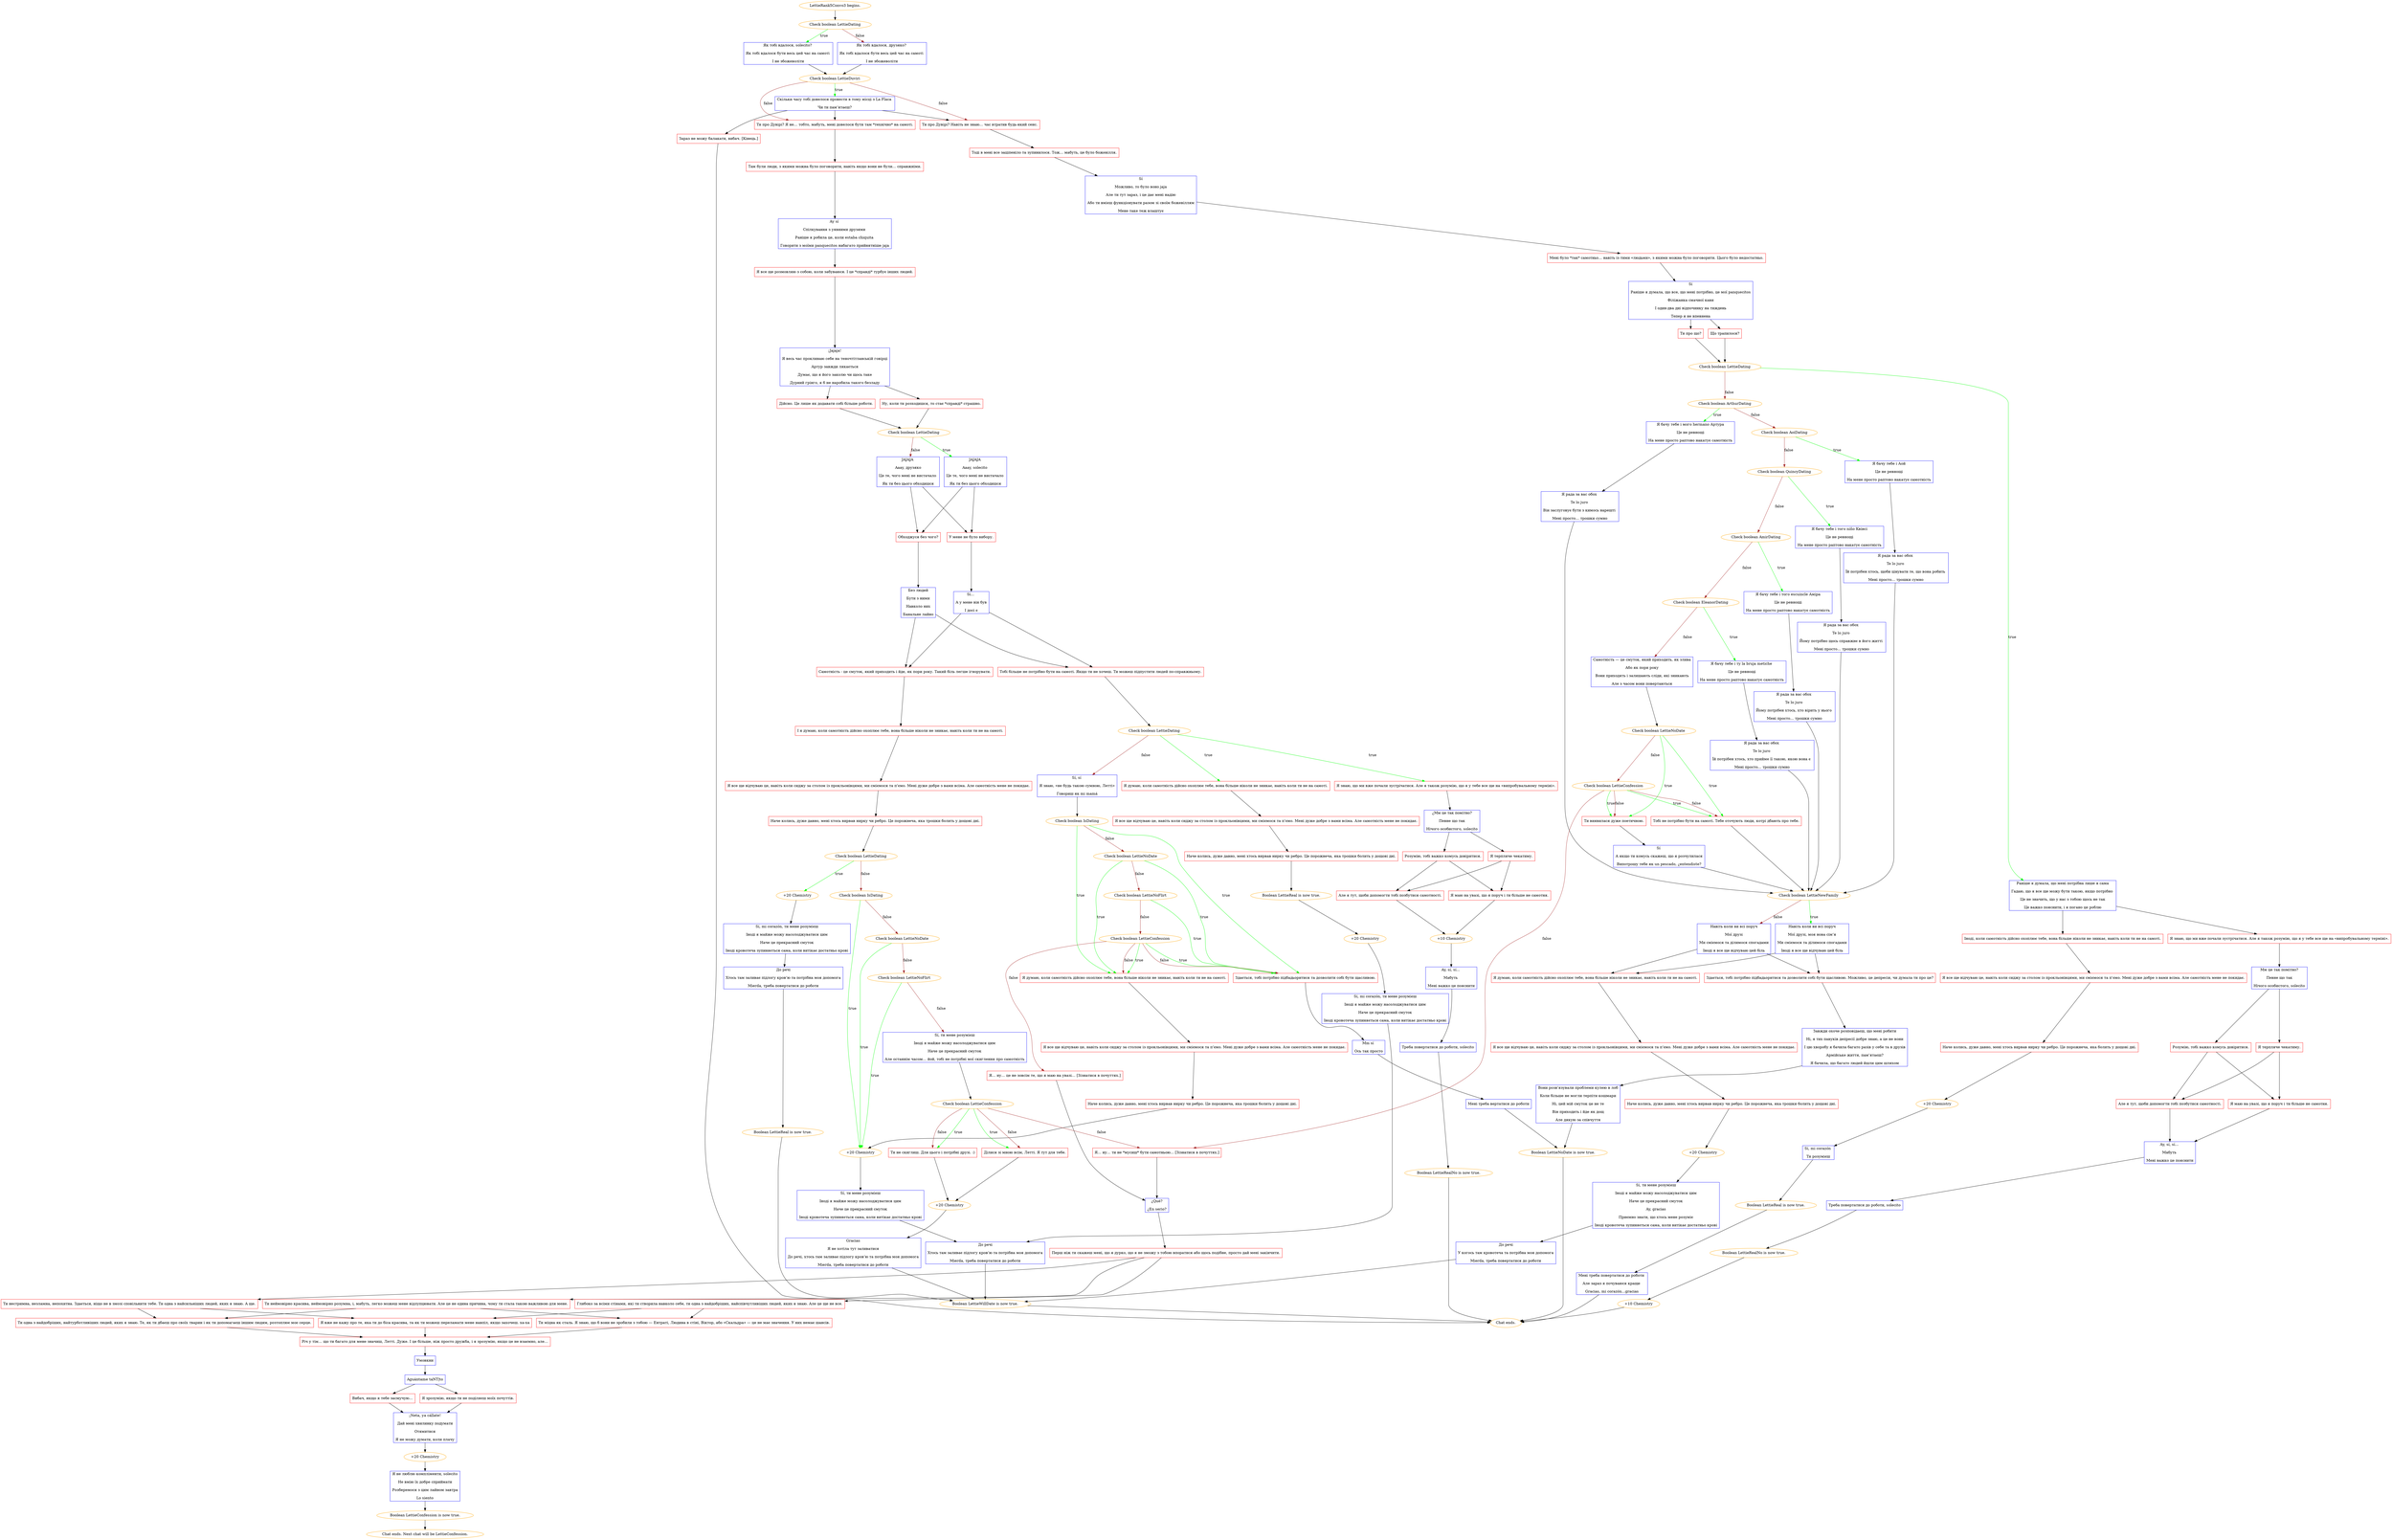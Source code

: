 digraph {
	"LettieRank5Convo3 begins." [color=orange];
		"LettieRank5Convo3 begins." -> j3431786115;
	j3431786115 [label="Check boolean LettieDating",color=orange];
		j3431786115 -> j1603352180 [label=true,color=green];
		j3431786115 -> j2015013873 [label=false,color=brown];
	j1603352180 [label="Як тобі вдалося, solecito? 
Як тобі вдалося бути весь цей час на самоті 
І не збожеволіти",shape=box,color=blue];
		j1603352180 -> j1513894469;
	j2015013873 [label="Як тобі вдалося, друзяко? 
Як тобі вдалося бути весь цей час на самоті 
І не збожеволіти",shape=box,color=blue];
		j2015013873 -> j1513894469;
	j1513894469 [label="Check boolean LettieDuviri",color=orange];
		j1513894469 -> j2265565179 [label=true,color=green];
		j1513894469 -> j3696587806 [label=false,color=brown];
		j1513894469 -> j465895205 [label=false,color=brown];
	j2265565179 [label="Скільки часу тобі довелося провести в тому місці з La Flaca 
Чи ти пам’ятаєш?",shape=box,color=blue];
		j2265565179 -> j3696587806;
		j2265565179 -> j465895205;
		j2265565179 -> j3969975292;
	j3696587806 [label="Ти про Дувірі? Навіть не знаю… час втратив будь-який сенс.",shape=box,color=red];
		j3696587806 -> j2080504848;
	j465895205 [label="Ти про Дувірі? Я не… тобто, мабуть, мені довелося бути там *технічно* на самоті.",shape=box,color=red];
		j465895205 -> j4163989672;
	j3969975292 [label="Зараз не можу балакати, вибач. [Кінець.]",shape=box,color=red];
		j3969975292 -> "Chat ends.";
	j2080504848 [label="Тоді в мені все заціпеніло та зупинилося. Тож… мабуть, це було божевілля.",shape=box,color=red];
		j2080504848 -> j3905105130;
	j4163989672 [label="Там були люди, з якими можна було поговорити, навіть якщо вони не були… справжніми.",shape=box,color=red];
		j4163989672 -> j2382220063;
	"Chat ends." [color=orange];
	j3905105130 [label="Sí
Можливо, то було воно jaja
Але ти тут зараз, і це дає мені надію
Або ти вмієш функціонувати разом зі своїм божевіллям
Мене таке теж влаштує",shape=box,color=blue];
		j3905105130 -> j4212996812;
	j2382220063 [label="Ay sí 
Спілкування з уявними друзями 
Раніше я робила це, коли estaba chiquita 
Говорити з моїми panquecitos набагато прийнятніше jaja",shape=box,color=blue];
		j2382220063 -> j1836211657;
	j4212996812 [label="Мені було *так* самотньо… навіть із тими «людьми», з якими можна було поговорити. Цього було недостатньо.",shape=box,color=red];
		j4212996812 -> j2758289858;
	j1836211657 [label="Я все ще розмовляю з собою, коли забуваюся. І це *справді* турбує інших людей.",shape=box,color=red];
		j1836211657 -> j3585635685;
	j2758289858 [label="Sí
Раніше я думала, що все, що мені потрібно, це мої panquecitos
Філіжанка смачної кави
І один-два дні відпочинку на тиждень
Тепер я не впевнена",shape=box,color=blue];
		j2758289858 -> j3539954809;
		j2758289858 -> j1357373328;
	j3585635685 [label="¡Jajaja!
Я весь час проклинаю себе на теночтітланській говірці
Артур завжди лякається
Думає, що я його заколю чи щось таке
Дурний грінго, я б не наробила такого безладу",shape=box,color=blue];
		j3585635685 -> j2715774062;
		j3585635685 -> j3054549486;
	j3539954809 [label="Ти про що?",shape=box,color=red];
		j3539954809 -> j3706178351;
	j1357373328 [label="Що трапилося?",shape=box,color=red];
		j1357373328 -> j3706178351;
	j2715774062 [label="Ну, коли ти розходишся, то стає *справді* страшно.",shape=box,color=red];
		j2715774062 -> j2781908573;
	j3054549486 [label="Дійсно. Це лише як додавати собі більше роботи.",shape=box,color=red];
		j3054549486 -> j2781908573;
	j3706178351 [label="Check boolean LettieDating",color=orange];
		j3706178351 -> j4042346389 [label=true,color=green];
		j3706178351 -> j2058576540 [label=false,color=brown];
	j2781908573 [label="Check boolean LettieDating",color=orange];
		j2781908573 -> j3854590908 [label=true,color=green];
		j2781908573 -> j1599363836 [label=false,color=brown];
	j4042346389 [label="Раніше я думала, що мені потрібна лише я сама
Гадаю, що я все ще можу бути такою, якщо потрібно 
Це не значить, що у нас з тобою щось не так
Це важко пояснити, і я погано це роблю",shape=box,color=blue];
		j4042346389 -> j535284349;
		j4042346389 -> j1696597171;
	j2058576540 [label="Check boolean ArthurDating",color=orange];
		j2058576540 -> j2498635855 [label=true,color=green];
		j2058576540 -> j737259859 [label=false,color=brown];
	j3854590908 [label="JAJAJA 
Aaay, solecito 
Це те, чого мені не вистачало 
Як ти без цього обходишся",shape=box,color=blue];
		j3854590908 -> j426970892;
		j3854590908 -> j2019920421;
	j1599363836 [label="JAJAJA 
Aaay, друзяко
Це те, чого мені не вистачало 
Як ти без цього обходишся",shape=box,color=blue];
		j1599363836 -> j426970892;
		j1599363836 -> j2019920421;
	j535284349 [label="Я знаю, що ми вже почали зустрічатися. Але я також розумію, що я у тебе все ще на «випробувальному терміні».",shape=box,color=red];
		j535284349 -> j2357956460;
	j1696597171 [label="Іноді, коли самотність дійсно охоплює тебе, вона більше ніколи не зникає, навіть коли ти не на самоті.",shape=box,color=red];
		j1696597171 -> j2159407020;
	j2498635855 [label="Я бачу тебе і мого hermano Артура
Це не ревнощі
На мене просто раптово накатує самотність",shape=box,color=blue];
		j2498635855 -> j2029167276;
	j737259859 [label="Check boolean AoiDating",color=orange];
		j737259859 -> j2948549126 [label=true,color=green];
		j737259859 -> j3783233695 [label=false,color=brown];
	j426970892 [label="Обходжуся без чого?",shape=box,color=red];
		j426970892 -> j2282516881;
	j2019920421 [label="У мене не було вибору.",shape=box,color=red];
		j2019920421 -> j3447108117;
	j2357956460 [label="Мм це так помітно?
Певне що так
Нічого особистого, solecito",shape=box,color=blue];
		j2357956460 -> j1830547009;
		j2357956460 -> j2020041183;
	j2159407020 [label="Я все ще відчуваю це, навіть коли сиджу за столом із прокльонівцями, ми сміємося та п’ємо. Мені дуже добре з вами всіма. Але самотність мене не покидає.",shape=box,color=red];
		j2159407020 -> j3174167961;
	j2029167276 [label="Я рада за вас обох 
Te lo juro 
Він заслуговує бути з кимось нарешті 
Мені просто… трошки сумно",shape=box,color=blue];
		j2029167276 -> j3973502553;
	j2948549126 [label="Я бачу тебе і Аой
Це не ревнощі
На мене просто раптово накатує самотність",shape=box,color=blue];
		j2948549126 -> j2779800986;
	j3783233695 [label="Check boolean QuincyDating",color=orange];
		j3783233695 -> j2415638108 [label=true,color=green];
		j3783233695 -> j4017564867 [label=false,color=brown];
	j2282516881 [label="Без людей
Бути з ними
Навколо них
Банальне лайно",shape=box,color=blue];
		j2282516881 -> j3699132853;
		j2282516881 -> j3709762123;
	j3447108117 [label="Sí... 
А у мене він був
І досі є",shape=box,color=blue];
		j3447108117 -> j3699132853;
		j3447108117 -> j3709762123;
	j1830547009 [label="Розумію, тобі важко комусь довіритися.",shape=box,color=red];
		j1830547009 -> j139462324;
		j1830547009 -> j3708544227;
	j2020041183 [label="Я терпляче чекатиму.",shape=box,color=red];
		j2020041183 -> j139462324;
		j2020041183 -> j3708544227;
	j3174167961 [label="Наче колись, дуже давно, мені хтось вирвав нирку чи ребро. Це порожнеча, яка болить у дощові дні.",shape=box,color=red];
		j3174167961 -> j4287318422;
	j3973502553 [label="Check boolean LettieNewFamily",color=orange];
		j3973502553 -> j1680877143 [label=true,color=green];
		j3973502553 -> j488931352 [label=false,color=brown];
	j2779800986 [label="Я рада за вас обох 
Te lo juro 
Їй потрібен хтось, щоби цінувати те, що вона робить 
Мені просто… трошки сумно",shape=box,color=blue];
		j2779800986 -> j3973502553;
	j2415638108 [label="Я бачу тебе і того niño Квінсі
Це не ревнощі
На мене просто раптово накатує самотність",shape=box,color=blue];
		j2415638108 -> j2253338795;
	j4017564867 [label="Check boolean AmirDating",color=orange];
		j4017564867 -> j2543482870 [label=true,color=green];
		j4017564867 -> j3605870994 [label=false,color=brown];
	j3699132853 [label="Самотність - це смуток, який приходить і йде, як пори року. Такий біль легше ігнорувати.",shape=box,color=red];
		j3699132853 -> j95489281;
	j3709762123 [label="Тобі більше не потрібно бути на самоті. Якщо ти не хочеш. Ти можеш підпустити людей по-справжньому.",shape=box,color=red];
		j3709762123 -> j2887806631;
	j139462324 [label="Але я тут, щоби допомогти тобі позбутися самотності.",shape=box,color=red];
		j139462324 -> j1018074709;
	j3708544227 [label="Я маю на увазі, що я поруч і ти більше не самотня.",shape=box,color=red];
		j3708544227 -> j1018074709;
	j4287318422 [label="+20 Chemistry",color=orange];
		j4287318422 -> j1187953474;
	j1680877143 [label="Навіть коли ви всі поруч
Мої друзі, моя нова сім’я
Ми сміємося та ділимося спогадами
Іноді я все ще відчуваю цей біль",shape=box,color=blue];
		j1680877143 -> j3717465773;
		j1680877143 -> j1692341573;
	j488931352 [label="Навіть коли ви всі поруч
Мої друзі
Ми сміємося та ділимося спогадами
Іноді я все ще відчуваю цей біль",shape=box,color=blue];
		j488931352 -> j3717465773;
		j488931352 -> j1692341573;
	j2253338795 [label="Я рада за вас обох 
Te lo juro 
Йому потрібно щось справжнє в його житті 
Мені просто… трошки сумно",shape=box,color=blue];
		j2253338795 -> j3973502553;
	j2543482870 [label="Я бачу тебе і того escuincle Аміра
Це не ревнощі
На мене просто раптово накатує самотність",shape=box,color=blue];
		j2543482870 -> j1971994167;
	j3605870994 [label="Check boolean EleanorDating",color=orange];
		j3605870994 -> j510241970 [label=true,color=green];
		j3605870994 -> j157224599 [label=false,color=brown];
	j95489281 [label="І я думаю, коли самотність дійсно охоплює тебе, вона більше ніколи не зникає, навіть коли ти не на самоті.",shape=box,color=red];
		j95489281 -> j4241655918;
	j2887806631 [label="Check boolean LettieDating",color=orange];
		j2887806631 -> j2826308380 [label=true,color=green];
		j2887806631 -> j3671396832 [label=true,color=green];
		j2887806631 -> j700092756 [label=false,color=brown];
	j1018074709 [label="Ay, sí, sí... 
Мабуть 
Мені важко це пояснити",shape=box,color=blue];
		j1018074709 -> j2588915845;
	j1187953474 [label="Sí, mi corazón 
Ти розумієш",shape=box,color=blue];
		j1187953474 -> j2788920008;
	j3717465773 [label="Я думаю, коли самотність дійсно охоплює тебе, вона більше ніколи не зникає, навіть коли ти не на самоті.",shape=box,color=red];
		j3717465773 -> j4221005242;
	j1692341573 [label="Здається, тобі потрібно підбадьоритися та дозволити собі бути щасливою. Можливо, це депресія, чи думала ти про це?",shape=box,color=red];
		j1692341573 -> j3912047938;
	j1971994167 [label="Я рада за вас обох 
Te lo juro 
Йому потрібен хтось, хто вірить у нього 
Мені просто… трошки сумно",shape=box,color=blue];
		j1971994167 -> j3973502553;
	j510241970 [label="Я бачу тебе і ту la bruja metiche 
Це не ревнощі
На мене просто раптово накатує самотність",shape=box,color=blue];
		j510241970 -> j2211266651;
	j157224599 [label="Самотність — це смуток, який приходить, як злива
Або як пори року
Вони приходять і залишають сліди, які зникають
Але з часом вони повертаються",shape=box,color=blue];
		j157224599 -> j2778667326;
	j4241655918 [label="Я все ще відчуваю це, навіть коли сиджу за столом із прокльонівцями, ми сміємося та п’ємо. Мені дуже добре з вами всіма. Але самотність мене не покидає.",shape=box,color=red];
		j4241655918 -> j2916461406;
	j2826308380 [label="Я знаю, що ми вже почали зустрічатися. Але я також розумію, що я у тебе все ще на «випробувальному терміні».",shape=box,color=red];
		j2826308380 -> j1502748604;
	j3671396832 [label="Я думаю, коли самотність дійсно охоплює тебе, вона більше ніколи не зникає, навіть коли ти не на самоті.",shape=box,color=red];
		j3671396832 -> j1937913085;
	j700092756 [label="Sí, sí 
Я знаю, «не будь такою сумною, Летті»
Говориш як mi mamá",shape=box,color=blue];
		j700092756 -> j2867204249;
	j2588915845 [label="Треба повертатися до роботи, solecito",shape=box,color=blue];
		j2588915845 -> j1620244087;
	j2788920008 [label="Boolean LettieReal is now true.",color=orange];
		j2788920008 -> j1022983277;
	j4221005242 [label="Я все ще відчуваю це, навіть коли сиджу за столом із прокльонівцями, ми сміємося та п’ємо. Мені дуже добре з вами всіма. Але самотність мене не покидає.",shape=box,color=red];
		j4221005242 -> j2180080921;
	j3912047938 [label="Завжди охоче розповідаєш, що мені робити
Ні, я тих павуків депресії добре знаю, а це не вони
І цю хворобу я бачила багато разів у себе та в друзів
Армійське життя, пам’ятаєш?
Я бачила, що багато людей йшли цим шляхом",shape=box,color=blue];
		j3912047938 -> j2611984225;
	j2211266651 [label="Я рада за вас обох 
Te lo juro 
Їй потрібен хтось, хто прийме її такою, якою вона є 
Мені просто… трошки сумно",shape=box,color=blue];
		j2211266651 -> j3973502553;
	j2778667326 [label="Check boolean LettieNoDate",color=orange];
		j2778667326 -> j1591279888 [label=true,color=green];
		j2778667326 -> j1563831994 [label=true,color=green];
		j2778667326 -> j2278430672 [label=false,color=brown];
	j2916461406 [label="Наче колись, дуже давно, мені хтось вирвав нирку чи ребро. Це порожнеча, яка трошки болить у дощові дні.",shape=box,color=red];
		j2916461406 -> j3752408098;
	j1502748604 [label="¿Мм це так помітно?
Певне що так
Нічого особистого, solecito",shape=box,color=blue];
		j1502748604 -> j84297155;
		j1502748604 -> j438916872;
	j1937913085 [label="Я все ще відчуваю це, навіть коли сиджу за столом із прокльонівцями, ми сміємося та п’ємо. Мені дуже добре з вами всіма. Але самотність мене не покидає.",shape=box,color=red];
		j1937913085 -> j857112358;
	j2867204249 [label="Check boolean IsDating",color=orange];
		j2867204249 -> j1623027813 [label=true,color=green];
		j2867204249 -> j1458947162 [label=true,color=green];
		j2867204249 -> j2718353565 [label=false,color=brown];
	j1620244087 [label="Boolean LettieRealNo is now true.",color=orange];
		j1620244087 -> j1933300832;
	j1022983277 [label="Мені треба повертатися до роботи 
Але зараз я почуваюся краще 
Gracias, mi corazón...gracias",shape=box,color=blue];
		j1022983277 -> "Chat ends.";
	j2180080921 [label="Наче колись, дуже давно, мені хтось вирвав нирку чи ребро. Це порожнеча, яка трошки болить у дощові дні.",shape=box,color=red];
		j2180080921 -> j2120196263;
	j2611984225 [label="Вони розв’язували проблеми кулею в лоб
Коли більше не могли терпіти кошмари
Ні, цей мій смуток це не те
Він приходить і йде як дощ
Але дякую за співчуття",shape=box,color=blue];
		j2611984225 -> j2703113057;
	j1591279888 [label="Тобі не потрібно бути на самоті. Тебе оточують люди, котрі дбають про тебе.",shape=box,color=red];
		j1591279888 -> j3973502553;
	j1563831994 [label="Ти виявилася дуже поетичною.",shape=box,color=red];
		j1563831994 -> j4011076880;
	j2278430672 [label="Check boolean LettieConfession",color=orange];
		j2278430672 -> j1591279888 [label=true,color=green];
		j2278430672 -> j1563831994 [label=true,color=green];
		j2278430672 -> j1591279888 [label=false,color=brown];
		j2278430672 -> j1563831994 [label=false,color=brown];
		j2278430672 -> j2830687986 [label=false,color=brown];
	j3752408098 [label="Check boolean LettieDating",color=orange];
		j3752408098 -> j4242386960 [label=true,color=green];
		j3752408098 -> j2246228205 [label=false,color=brown];
	j84297155 [label="Розумію, тобі важко комусь довіритися.",shape=box,color=red];
		j84297155 -> j2754584463;
		j84297155 -> j3409059905;
	j438916872 [label="Я терпляче чекатиму.",shape=box,color=red];
		j438916872 -> j2754584463;
		j438916872 -> j3409059905;
	j857112358 [label="Наче колись, дуже давно, мені хтось вирвав нирку чи ребро. Це порожнеча, яка трошки болить у дощові дні.",shape=box,color=red];
		j857112358 -> j651506134;
	j1623027813 [label="Здається, тобі потрібно підбадьоритися та дозволити собі бути щасливою.",shape=box,color=red];
		j1623027813 -> j462661485;
	j1458947162 [label="Я думаю, коли самотність дійсно охоплює тебе, вона більше ніколи не зникає, навіть коли ти не на самоті.",shape=box,color=red];
		j1458947162 -> j3737498350;
	j2718353565 [label="Check boolean LettieNoDate",color=orange];
		j2718353565 -> j1623027813 [label=true,color=green];
		j2718353565 -> j1458947162 [label=true,color=green];
		j2718353565 -> j3116160337 [label=false,color=brown];
	j1933300832 [label="+10 Chemistry",color=orange];
		j1933300832 -> "Chat ends.";
	j2120196263 [label="+20 Chemistry",color=orange];
		j2120196263 -> j282874467;
	j2703113057 [label="Boolean LettieNoDate is now true.",color=orange];
		j2703113057 -> "Chat ends.";
	j4011076880 [label="Sí 
А якщо ти комусь скажеш, що я розчулилася
Випотрошу тебе як un pescado, ¿entendiste?",shape=box,color=blue];
		j4011076880 -> j3973502553;
	j2830687986 [label="Я… ну… ти не *мусиш* бути самотньою... [Зізнатися в почуттях.]",shape=box,color=red];
		j2830687986 -> j451272375;
	j4242386960 [label="+20 Chemistry",color=orange];
		j4242386960 -> j2960382240;
	j2246228205 [label="Check boolean IsDating",color=orange];
		j2246228205 -> j2098214598 [label=true,color=green];
		j2246228205 -> j2281631822 [label=false,color=brown];
	j2754584463 [label="Але я тут, щоби допомогти тобі позбутися самотності.",shape=box,color=red];
		j2754584463 -> j1739679747;
	j3409059905 [label="Я маю на увазі, що я поруч і ти більше не самотня.",shape=box,color=red];
		j3409059905 -> j1739679747;
	j651506134 [label="Boolean LettieReal is now true.",color=orange];
		j651506134 -> j1330968586;
	j462661485 [label="Mm sí 
Ось так просто",shape=box,color=blue];
		j462661485 -> j2426254446;
	j3737498350 [label="Я все ще відчуваю це, навіть коли сиджу за столом із прокльонівцями, ми сміємося та п’ємо. Мені дуже добре з вами всіма. Але самотність мене не покидає.",shape=box,color=red];
		j3737498350 -> j1195821854;
	j3116160337 [label="Check boolean LettieNoFlirt",color=orange];
		j3116160337 -> j1623027813 [label=true,color=green];
		j3116160337 -> j129282513 [label=false,color=brown];
	j282874467 [label="Sí, ти мене розумієш
Іноді я майже можу насолоджуватися цим
Наче це прекрасний смуток
Ay, gracias
Приємно знати, що хтось мене розуміє
Іноді кровотеча зупиняється сама, коли витікає достатньо крові",shape=box,color=blue];
		j282874467 -> j1097552294;
	j451272375 [label="¿Qué?
¿En serio?",shape=box,color=blue];
		j451272375 -> j3899851186;
	j2960382240 [label="Sí, mi corazón, ти мене розумієш
Іноді я майже можу насолоджуватися цим
Наче це прекрасний смуток
Іноді кровотеча зупиняється сама, коли витікає достатньо крові",shape=box,color=blue];
		j2960382240 -> j3429591892;
	j2098214598 [label="+20 Chemistry",color=orange];
		j2098214598 -> j4065795615;
	j2281631822 [label="Check boolean LettieNoDate",color=orange];
		j2281631822 -> j2098214598 [label=true,color=green];
		j2281631822 -> j3390040892 [label=false,color=brown];
	j1739679747 [label="+10 Chemistry",color=orange];
		j1739679747 -> j2654645013;
	j1330968586 [label="+20 Chemistry",color=orange];
		j1330968586 -> j2477390688;
	j2426254446 [label="Мені треба вертатися до роботи",shape=box,color=blue];
		j2426254446 -> j2703113057;
	j1195821854 [label="Наче колись, дуже давно, мені хтось вирвав нирку чи ребро. Це порожнеча, яка трошки болить у дощові дні.",shape=box,color=red];
		j1195821854 -> j2098214598;
	j129282513 [label="Check boolean LettieConfession",color=orange];
		j129282513 -> j1623027813 [label=true,color=green];
		j129282513 -> j1458947162 [label=true,color=green];
		j129282513 -> j1623027813 [label=false,color=brown];
		j129282513 -> j1458947162 [label=false,color=brown];
		j129282513 -> j2406840872 [label=false,color=brown];
	j1097552294 [label="До речі
У когось там кровотеча та потрібна моя допомога
Mierda, треба повертатися до роботи",shape=box,color=blue];
		j1097552294 -> j2129367046;
	j3899851186 [label="Перш ніж ти скажеш мені, що я дурко, що я не зможу з тобою впоратися або щось подібне, просто дай мені закінчити.",shape=box,color=red];
		j3899851186 -> j639918147;
		j3899851186 -> j950518884;
		j3899851186 -> j367942426;
	j3429591892 [label="До речі
Хтось там заливає підлогу кров’ю та потрібна моя допомога
Mierda, треба повертатися до роботи",shape=box,color=blue];
		j3429591892 -> j2414187082;
	j4065795615 [label="Sí, ти мене розумієш
Іноді я майже можу насолоджуватися цим
Наче це прекрасний смуток
Іноді кровотеча зупиняється сама, коли витікає достатньо крові",shape=box,color=blue];
		j4065795615 -> j2291718712;
	j3390040892 [label="Check boolean LettieNoFlirt",color=orange];
		j3390040892 -> j2098214598 [label=true,color=green];
		j3390040892 -> j444424331 [label=false,color=brown];
	j2654645013 [label="Ay, sí, sí... 
Мабуть 
Мені важко це пояснити",shape=box,color=blue];
		j2654645013 -> j4263229042;
	j2477390688 [label="Sí, mi corazón, ти мене розумієш
Іноді я майже можу насолоджуватися цим
Наче це прекрасний смуток
Іноді кровотеча зупиняється сама, коли витікає достатньо крові",shape=box,color=blue];
		j2477390688 -> j2291718712;
	j2406840872 [label="Я… ну… це не зовсім те, що я маю на увазі… [Зізнатися в почуттях.]",shape=box,color=red];
		j2406840872 -> j451272375;
	j2129367046 [label="Boolean LettieWillDate is now true.",color=orange];
		j2129367046 -> "Chat ends.";
	j639918147 [label="Ти неймовірно красива, неймовірно розумна, і, мабуть, легко можеш мене відлупцювати. Але це не єдина причина, чому ти стала такою важливою для мене.",shape=box,color=red];
		j639918147 -> j100997236;
		j639918147 -> j2337850546;
	j950518884 [label="Глибоко за всіми стінами, які ти створила навколо себе, ти одна з найдобріших, найспівчутливіших людей, яких я знаю. Але це ще не все.",shape=box,color=red];
		j950518884 -> j238211865;
		j950518884 -> j2337850546;
	j367942426 [label="Ти нестримна, незламна, непохитна. Здається, ніщо не в змозі сповільнити тебе. Ти одна з найсильніших людей, яких я знаю. А ще.",shape=box,color=red];
		j367942426 -> j238211865;
		j367942426 -> j100997236;
	j2414187082 [label="Boolean LettieReal is now true.",color=orange];
		j2414187082 -> j2129367046;
	j2291718712 [label="До речі
Хтось там заливає підлогу кров’ю та потрібна моя допомога
Mierda, треба повертатися до роботи",shape=box,color=blue];
		j2291718712 -> j2129367046;
	j444424331 [label="Sí, ти мене розумієш
Іноді я майже можу насолоджуватися цим
Наче це прекрасний смуток
Але останнім часом… йой, тобі не потрібні мої скиглення про самотність",shape=box,color=blue];
		j444424331 -> j742488399;
	j4263229042 [label="Треба повертатися до роботи, solecito",shape=box,color=blue];
		j4263229042 -> j1195005912;
	j100997236 [label="Ти одна з найдобріших, найтурботливіших людей, яких я знаю. Те, як ти дбаєш про своїх тварин і як ти допомагаєш іншим людям, розтоплює моє серце.",shape=box,color=red];
		j100997236 -> j3163043519;
	j2337850546 [label="Ти міцна як сталь. Я знаю, що б вони не зробили з тобою — Ентраті, Людина в стіні, Віктор, або «Скальдра» — це не має значення. У них немає шансів.",shape=box,color=red];
		j2337850546 -> j3163043519;
	j238211865 [label="Я вже не кажу про те, яка ти до біса красива, та як ти можеш переламати мене навпіл, якщо захочеш. ха-ха",shape=box,color=red];
		j238211865 -> j3163043519;
	j742488399 [label="Check boolean LettieConfession",color=orange];
		j742488399 -> j1913570009 [label=true,color=green];
		j742488399 -> j848560085 [label=true,color=green];
		j742488399 -> j1913570009 [label=false,color=brown];
		j742488399 -> j848560085 [label=false,color=brown];
		j742488399 -> j2830687986 [label=false,color=brown];
	j1195005912 [label="Boolean LettieRealNo is now true.",color=orange];
		j1195005912 -> "Chat ends.";
	j3163043519 [label="Річ у тім… що ти багато для мене значиш, Летті. Дуже. І це більше, ніж просто дружба, і я зрозумію, якщо це не взаємно, але…",shape=box,color=red];
		j3163043519 -> j2112133198;
	j1913570009 [label="Ділися зі мною всім, Летті. Я тут для тебе.",shape=box,color=red];
		j1913570009 -> j414884237;
	j848560085 [label="Ти не скиглиш. Для цього і потрібні друзі. :)",shape=box,color=red];
		j848560085 -> j414884237;
	j2112133198 [label="Умовкни",shape=box,color=blue];
		j2112133198 -> j136320503;
	j414884237 [label="+20 Chemistry",color=orange];
		j414884237 -> j908192642;
	j136320503 [label="Aguántame taNT|to",shape=box,color=blue];
		j136320503 -> j4226419144;
		j136320503 -> j3856405587;
	j908192642 [label="Gracias
Я не хотіла тут заливатися
До речі, хтось там заливає підлогу кров’ю та потрібна моя допомога
Mierda, треба повертатися до роботи",shape=box,color=blue];
		j908192642 -> j2129367046;
	j4226419144 [label="Вибач, якщо я тебе засмучую…",shape=box,color=red];
		j4226419144 -> j2272406059;
	j3856405587 [label="Я зрозумію, якщо ти не поділяєш моїх почуттів.",shape=box,color=red];
		j3856405587 -> j2272406059;
	j2272406059 [label="¡Neta, ya cállate!
Дай мені хвилинку подумати
Отямитися
Я не можу думати, коли плачу",shape=box,color=blue];
		j2272406059 -> j1831102556;
	j1831102556 [label="+20 Chemistry",color=orange];
		j1831102556 -> j2136825011;
	j2136825011 [label="Я не люблю компліменти, solecito
Не вмію їх добре сприймати
Розберемося з цим лайном завтра
Lo siento",shape=box,color=blue];
		j2136825011 -> j2564553015;
	j2564553015 [label="Boolean LettieConfession is now true.",color=orange];
		j2564553015 -> "Chat ends. Next chat will be LettieConfession.";
	"Chat ends. Next chat will be LettieConfession." [color=orange];
}